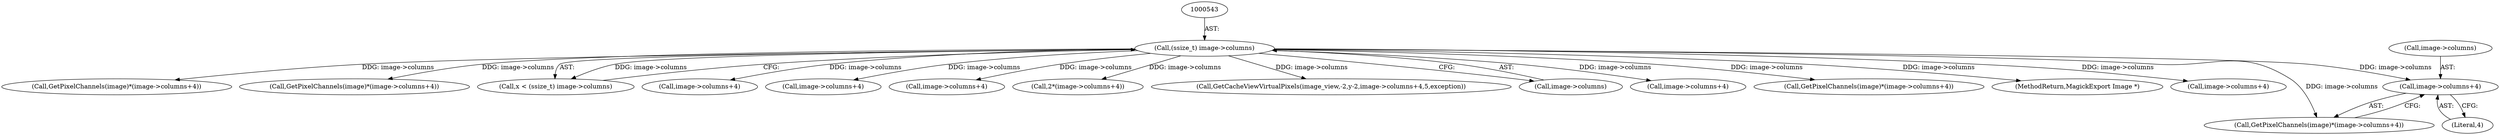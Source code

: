 digraph "0_ImageMagick_d4fc44b58a14f76b1ac997517d742ee12c9dc5d3@pointer" {
"1000662" [label="(Call,image->columns+4)"];
"1000542" [label="(Call,(ssize_t) image->columns)"];
"1000587" [label="(Call,GetPixelChannels(image)*(image->columns+4))"];
"1000542" [label="(Call,(ssize_t) image->columns)"];
"1000635" [label="(Call,GetPixelChannels(image)*(image->columns+4))"];
"1000540" [label="(Call,x < (ssize_t) image->columns)"];
"1000590" [label="(Call,image->columns+4)"];
"1000526" [label="(Call,image->columns+4)"];
"1000638" [label="(Call,image->columns+4)"];
"1000666" [label="(Literal,4)"];
"1000524" [label="(Call,2*(image->columns+4))"];
"1000663" [label="(Call,image->columns)"];
"1000474" [label="(Call,GetCacheViewVirtualPixels(image_view,-2,y-2,image->columns+4,5,exception))"];
"1000544" [label="(Call,image->columns)"];
"1000481" [label="(Call,image->columns+4)"];
"1000611" [label="(Call,GetPixelChannels(image)*(image->columns+4))"];
"1000815" [label="(MethodReturn,MagickExport Image *)"];
"1000614" [label="(Call,image->columns+4)"];
"1000662" [label="(Call,image->columns+4)"];
"1000659" [label="(Call,GetPixelChannels(image)*(image->columns+4))"];
"1000662" -> "1000659"  [label="AST: "];
"1000662" -> "1000666"  [label="CFG: "];
"1000663" -> "1000662"  [label="AST: "];
"1000666" -> "1000662"  [label="AST: "];
"1000659" -> "1000662"  [label="CFG: "];
"1000542" -> "1000662"  [label="DDG: image->columns"];
"1000542" -> "1000540"  [label="AST: "];
"1000542" -> "1000544"  [label="CFG: "];
"1000543" -> "1000542"  [label="AST: "];
"1000544" -> "1000542"  [label="AST: "];
"1000540" -> "1000542"  [label="CFG: "];
"1000542" -> "1000815"  [label="DDG: image->columns"];
"1000542" -> "1000474"  [label="DDG: image->columns"];
"1000542" -> "1000481"  [label="DDG: image->columns"];
"1000542" -> "1000524"  [label="DDG: image->columns"];
"1000542" -> "1000526"  [label="DDG: image->columns"];
"1000542" -> "1000540"  [label="DDG: image->columns"];
"1000542" -> "1000587"  [label="DDG: image->columns"];
"1000542" -> "1000590"  [label="DDG: image->columns"];
"1000542" -> "1000611"  [label="DDG: image->columns"];
"1000542" -> "1000614"  [label="DDG: image->columns"];
"1000542" -> "1000635"  [label="DDG: image->columns"];
"1000542" -> "1000638"  [label="DDG: image->columns"];
"1000542" -> "1000659"  [label="DDG: image->columns"];
}
